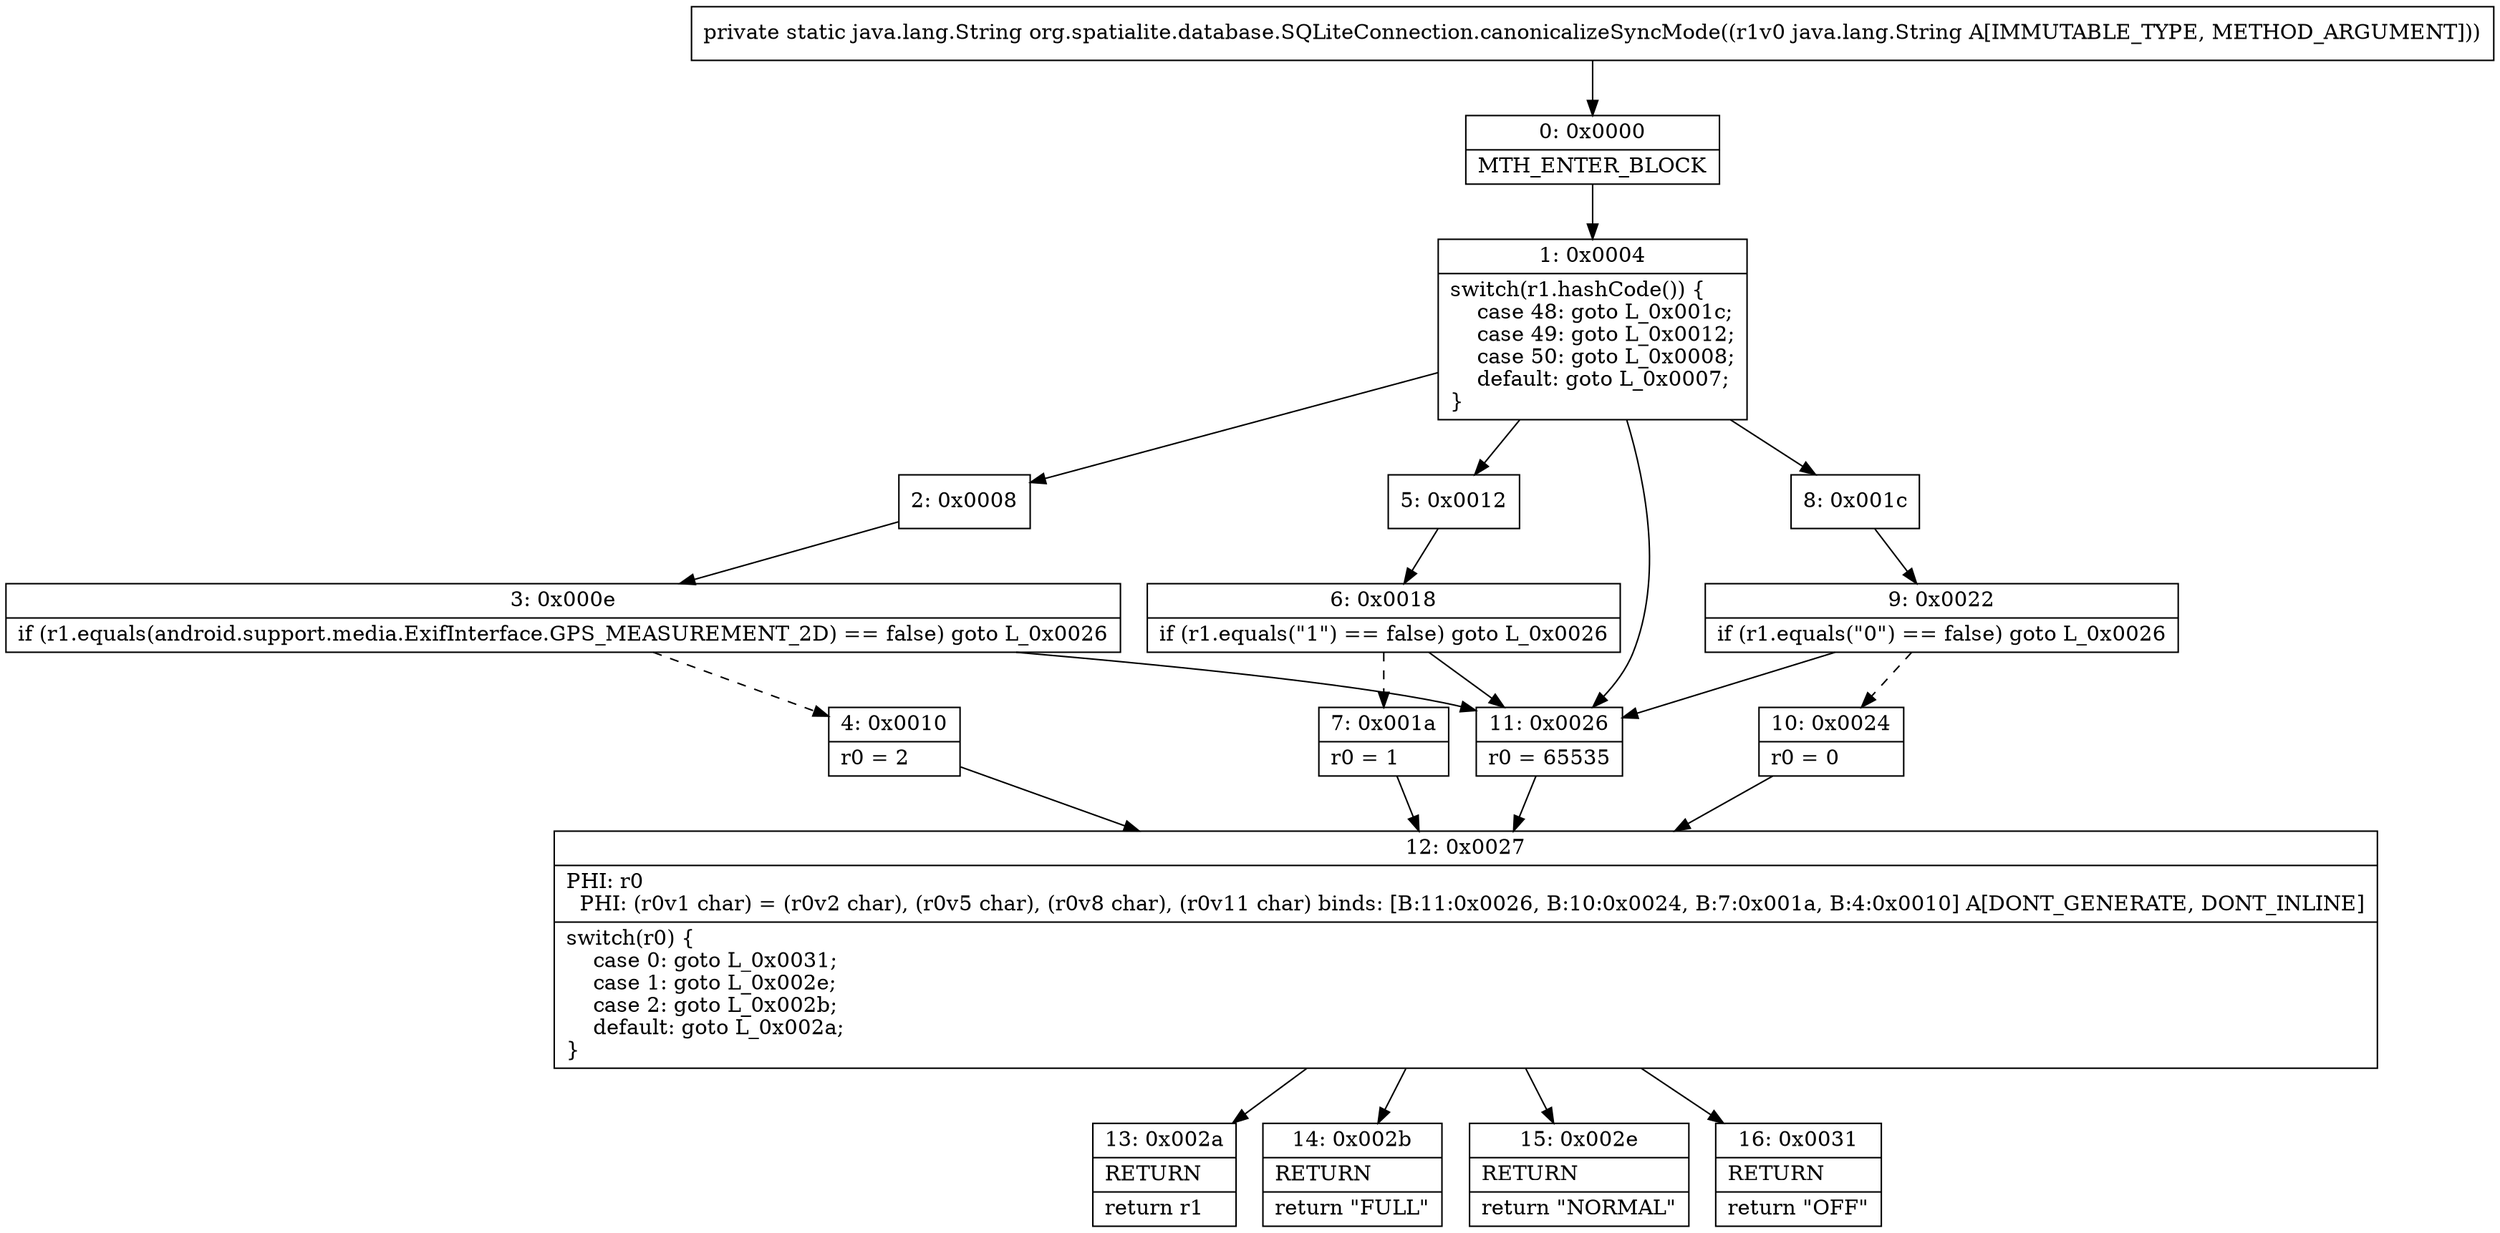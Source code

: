 digraph "CFG fororg.spatialite.database.SQLiteConnection.canonicalizeSyncMode(Ljava\/lang\/String;)Ljava\/lang\/String;" {
Node_0 [shape=record,label="{0\:\ 0x0000|MTH_ENTER_BLOCK\l}"];
Node_1 [shape=record,label="{1\:\ 0x0004|switch(r1.hashCode()) \{\l    case 48: goto L_0x001c;\l    case 49: goto L_0x0012;\l    case 50: goto L_0x0008;\l    default: goto L_0x0007;\l\}\l}"];
Node_2 [shape=record,label="{2\:\ 0x0008}"];
Node_3 [shape=record,label="{3\:\ 0x000e|if (r1.equals(android.support.media.ExifInterface.GPS_MEASUREMENT_2D) == false) goto L_0x0026\l}"];
Node_4 [shape=record,label="{4\:\ 0x0010|r0 = 2\l}"];
Node_5 [shape=record,label="{5\:\ 0x0012}"];
Node_6 [shape=record,label="{6\:\ 0x0018|if (r1.equals(\"1\") == false) goto L_0x0026\l}"];
Node_7 [shape=record,label="{7\:\ 0x001a|r0 = 1\l}"];
Node_8 [shape=record,label="{8\:\ 0x001c}"];
Node_9 [shape=record,label="{9\:\ 0x0022|if (r1.equals(\"0\") == false) goto L_0x0026\l}"];
Node_10 [shape=record,label="{10\:\ 0x0024|r0 = 0\l}"];
Node_11 [shape=record,label="{11\:\ 0x0026|r0 = 65535\l}"];
Node_12 [shape=record,label="{12\:\ 0x0027|PHI: r0 \l  PHI: (r0v1 char) = (r0v2 char), (r0v5 char), (r0v8 char), (r0v11 char) binds: [B:11:0x0026, B:10:0x0024, B:7:0x001a, B:4:0x0010] A[DONT_GENERATE, DONT_INLINE]\l|switch(r0) \{\l    case 0: goto L_0x0031;\l    case 1: goto L_0x002e;\l    case 2: goto L_0x002b;\l    default: goto L_0x002a;\l\}\l}"];
Node_13 [shape=record,label="{13\:\ 0x002a|RETURN\l|return r1\l}"];
Node_14 [shape=record,label="{14\:\ 0x002b|RETURN\l|return \"FULL\"\l}"];
Node_15 [shape=record,label="{15\:\ 0x002e|RETURN\l|return \"NORMAL\"\l}"];
Node_16 [shape=record,label="{16\:\ 0x0031|RETURN\l|return \"OFF\"\l}"];
MethodNode[shape=record,label="{private static java.lang.String org.spatialite.database.SQLiteConnection.canonicalizeSyncMode((r1v0 java.lang.String A[IMMUTABLE_TYPE, METHOD_ARGUMENT])) }"];
MethodNode -> Node_0;
Node_0 -> Node_1;
Node_1 -> Node_2;
Node_1 -> Node_5;
Node_1 -> Node_8;
Node_1 -> Node_11;
Node_2 -> Node_3;
Node_3 -> Node_4[style=dashed];
Node_3 -> Node_11;
Node_4 -> Node_12;
Node_5 -> Node_6;
Node_6 -> Node_7[style=dashed];
Node_6 -> Node_11;
Node_7 -> Node_12;
Node_8 -> Node_9;
Node_9 -> Node_10[style=dashed];
Node_9 -> Node_11;
Node_10 -> Node_12;
Node_11 -> Node_12;
Node_12 -> Node_13;
Node_12 -> Node_14;
Node_12 -> Node_15;
Node_12 -> Node_16;
}

